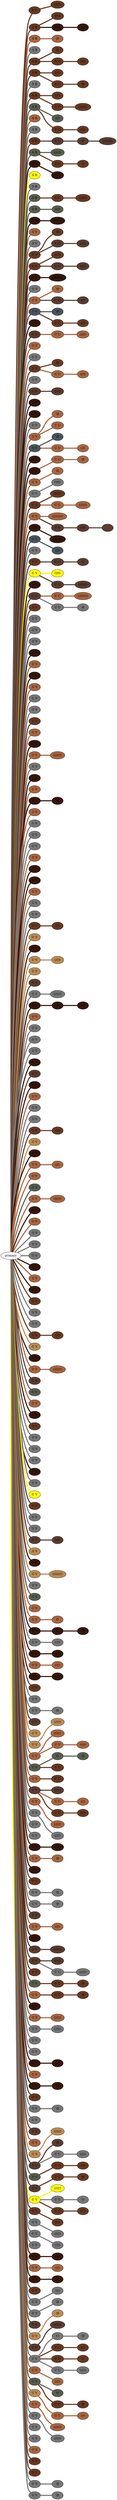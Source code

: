 graph {
 graph [rankdir=LR]
"primary" -- "1" [penwidth=5,color="#673923"]
"1" [label="S U", style=filled, fillcolor="#673923"]
"1" -- "1:0" [penwidth=5,color="#673923"]
"1:0" [label="(/////)", style=filled, fillcolor="#673923"]
"primary" -- "2" [penwidth=5,color="#673923"]
"2" [label="S R", style=filled, fillcolor="#673923"]
"2" -- "2:0" [penwidth=5,color="#673923"]
"2:0" [label="(////)", style=filled, fillcolor="#673923"]
"2" -- "2s1" [penwidth=5,color="#35170C"]
"2s1" [label="S U", style=filled, fillcolor="#35170C"]
"2s1" -- "2s1:0" [penwidth=5,color="#35170C"]
"2s1:0" [label="(//)", style=filled, fillcolor="#35170C"]
"primary" -- "3" [penwidth=5,color="#A86540"]
"3" [label="S R", style=filled, fillcolor="#A86540"]
"3" -- "3:0" [penwidth=5,color="#A86540"]
"3:0" [label="\\8", style=filled, fillcolor="#A86540"]
"primary" -- "4" [penwidth=5,color="#777777"]
"4" [label="S R", style=filled, fillcolor="#777777"]
"primary" -- "5" [penwidth=5,color="#673923"]
"5" [label="S R", style=filled, fillcolor="#673923"]
"5" -- "5:0" [penwidth=5,color="#673923"]
"5:0" [label="\\8", style=filled, fillcolor="#673923"]
"5" -- "5s1" [penwidth=5,color="#673923"]
"5s1" [label="S U", style=filled, fillcolor="#673923"]
"5s1" -- "5s1:0" [penwidth=5,color="#673923"]
"5s1:0" [label="(///)", style=filled, fillcolor="#673923"]
"primary" -- "6" [penwidth=5,color="#673923"]
"6" [label="S R", style=filled, fillcolor="#673923"]
"6" -- "6:0" [penwidth=5,color="#673923"]
"6:0" [label="(///)", style=filled, fillcolor="#673923"]
"6" -- "6s1" [penwidth=5,color="#673923"]
"6s1" [label="S U", style=filled, fillcolor="#673923"]
"6s1" -- "6s1:0" [penwidth=5,color="#673923"]
"6s1:0" [label="\\8", style=filled, fillcolor="#673923"]
"primary" -- "7" [penwidth=5,color="#777777"]
"7" [label="S R", style=filled, fillcolor="#777777"]
"primary" -- "8" [penwidth=5,color="#673923"]
"8" [label="S R", style=filled, fillcolor="#673923"]
"8" -- "8:0" [penwidth=5,color="#673923"]
"8:0" [label="(///)", style=filled, fillcolor="#673923"]
"8" -- "8s1" [penwidth=5,color="#673923"]
"8s1" [label="S U", style=filled, fillcolor="#673923"]
"8s1" -- "8s1:0" [penwidth=5,color="#673923"]
"8s1:0" [label="(///////)", style=filled, fillcolor="#673923"]
"primary" -- "9" [penwidth=5,color="#575E4E"]
"9" [label="S R", style=filled, fillcolor="#575E4E"]
"9" -- "9:0" [penwidth=5,color="#575E4E"]
"9:0" [label="(//)", style=filled, fillcolor="#575E4E"]
"9" -- "9s1" [penwidth=5,color="#673923"]
"9s1" [label="S U", style=filled, fillcolor="#673923"]
"9s1" -- "9s1:0" [penwidth=5,color="#673923"]
"9s1:0" [label="(///)", style=filled, fillcolor="#673923"]
"primary" -- "10" [penwidth=5,color="#A86540"]
"10" [label="S R", style=filled, fillcolor="#A86540"]
"primary" -- "11" [penwidth=5,color="#777777"]
"11" [label="S R", style=filled, fillcolor="#777777"]
"primary" -- "12" [penwidth=5,color="#673923"]
"12" [label="S R", style=filled, fillcolor="#673923"]
"12" -- "12s1" [penwidth=5,color="#5A3D30"]
"12s1" [label="S U", style=filled, fillcolor="#5A3D30"]
"12s1" -- "12s1:0" [penwidth=5,color="#5A3D30"]
"12s1:0" [label="O", style=filled, fillcolor="#5A3D30"]
"12s1:0" -- "12s1:1" [penwidth=5,color="#5A3D30"]
"12s1:1" [label="(////////)", style=filled, fillcolor="#5A3D30"]
"primary" -- "13" [penwidth=5,color="#575E4E"]
"13" [label="S R", style=filled, fillcolor="#575E4E"]
"13" -- "13:0" [penwidth=5,color="#575E4E"]
"13:0" [label="(/////)", style=filled, fillcolor="#575E4E"]
"13" -- "13s1" [penwidth=5,color="#673923"]
"13s1" [label="S U", style=filled, fillcolor="#673923"]
"13s1" -- "13s1:0" [penwidth=5,color="#673923"]
"13s1:0" [label="O", style=filled, fillcolor="#673923"]
"primary" -- "14" [penwidth=5,color="#35170C"]
"14" [label="S R", style=filled, fillcolor="#35170C"]
"14" -- "14:0" [penwidth=5,color="#35170C"]
"14:0" [label="(////)", style=filled, fillcolor="#35170C"]
"primary" -- "15" [penwidth=5,color=yellow]
"15" [label="S R", style=filled, fillcolor=yellow]
"primary" -- "16" [penwidth=5,color="#777777"]
"16" [label="S R", style=filled, fillcolor="#777777"]
"primary" -- "17" [penwidth=5,color="#575E4E"]
"17" [label="S R", style=filled, fillcolor="#575E4E"]
"17" -- "17s1" [penwidth=5,color="#673923"]
"17s1" [label="S U", style=filled, fillcolor="#673923"]
"17s1" -- "17s1:0" [penwidth=5,color="#673923"]
"17s1:0" [label="(//////)", style=filled, fillcolor="#673923"]
"primary" -- "18" [penwidth=5,color="#575E4E"]
"18" [label="S R", style=filled, fillcolor="#575E4E"]
"18" -- "18:0" [penwidth=5,color="#575E4E"]
"18:0" [label="(///)", style=filled, fillcolor="#575E4E"]
"primary" -- "19" [penwidth=5,color="#35170C"]
"19" [label="S R", style=filled, fillcolor="#35170C"]
"19" -- "19:0" [penwidth=5,color="#35170C"]
"19:0" [label="(//////)", style=filled, fillcolor="#35170C"]
"primary" -- "20" [penwidth=5,color="#A86540"]
"20" [label="S V", style=filled, fillcolor="#A86540"]
"primary" -- "21" [penwidth=5,color="#777777"]
"21" [label="S V", style=filled, fillcolor="#777777"]
"primary" -- "22" [penwidth=5,color="#673923"]
"22" [label="U V", style=filled, fillcolor="#673923"]
"22" -- "22:0" [penwidth=5,color="#673923"]
"22:0" [label="\\8", style=filled, fillcolor="#673923"]
"22" -- "22s1" [penwidth=5,color="#5A3D30"]
"22s1" [label="U U", style=filled, fillcolor="#5A3D30"]
"22s1" -- "22s1:0" [penwidth=5,color="#5A3D30"]
"22s1:0" [label="(////)", style=filled, fillcolor="#5A3D30"]
"primary" -- "23" [penwidth=5,color="#673923"]
"23" [label="U V", style=filled, fillcolor="#673923"]
"23" -- "23:0" [penwidth=5,color="#673923"]
"23:0" [label="(////)", style=filled, fillcolor="#673923"]
"23" -- "23s1" [penwidth=5,color="#5A3D30"]
"23s1" [label="U U", style=filled, fillcolor="#5A3D30"]
"23s1" -- "23s1:0" [penwidth=5,color="#5A3D30"]
"23s1:0" [label="(////)", style=filled, fillcolor="#5A3D30"]
"primary" -- "24" [penwidth=5,color="#35170C"]
"24" [label="U V", style=filled, fillcolor="#35170C"]
"24" -- "24:0" [penwidth=5,color="#35170C"]
"24:0" [label="(////////)", style=filled, fillcolor="#35170C"]
"primary" -- "25" [penwidth=5,color="#777777"]
"25" [label="U V", style=filled, fillcolor="#777777"]
"primary" -- "26" [penwidth=5,color="#A86540"]
"26" [label="U V", style=filled, fillcolor="#A86540"]
"26" -- "26:0" [penwidth=5,color="#A86540"]
"26:0" [label="\\8", style=filled, fillcolor="#A86540"]
"26" -- "26s1" [penwidth=5,color="#5A3D30"]
"26s1" [label="U U", style=filled, fillcolor="#5A3D30"]
"26s1" -- "26s1:0" [penwidth=5,color="#5A3D30"]
"26s1:0" [label="(//)", style=filled, fillcolor="#5A3D30"]
"primary" -- "27" [penwidth=5,color="#4A545C"]
"27" [label="U V", style=filled, fillcolor="#4A545C"]
"27" -- "27:0" [penwidth=5,color="#4A545C"]
"27:0" [label="\\8", style=filled, fillcolor="#4A545C"]
"27" -- "27s1" [penwidth=5,color="#673923"]
"27s1" [label="S U", style=filled, fillcolor="#673923"]
"27s1" -- "27s1:0" [penwidth=5,color="#673923"]
"27s1:0" [label="(//)", style=filled, fillcolor="#673923"]
"primary" -- "28" [penwidth=5,color="#35170C"]
"28" [label="U V", style=filled, fillcolor="#35170C"]
"primary" -- "29" [penwidth=5,color="#5A3D30"]
"29" [label="U V", style=filled, fillcolor="#5A3D30"]
"29" -- "29s1" [penwidth=5,color="#A86540"]
"29s1" [label="U U", style=filled, fillcolor="#A86540"]
"29s1" -- "29s1:0" [penwidth=5,color="#A86540"]
"29s1:0" [label="(////)", style=filled, fillcolor="#A86540"]
"primary" -- "30" [penwidth=5,color="#A86540"]
"30" [label="U V", style=filled, fillcolor="#A86540"]
"primary" -- "31" [penwidth=5,color="#777777"]
"31" [label="U V", style=filled, fillcolor="#777777"]
"primary" -- "32" [penwidth=5,color="#673923"]
"32" [label="U V", style=filled, fillcolor="#673923"]
"32" -- "32:0" [penwidth=5,color="#673923"]
"32:0" [label="\\8", style=filled, fillcolor="#673923"]
"32" -- "32s1" [penwidth=5,color="#A86540"]
"32s1" [label="U U", style=filled, fillcolor="#A86540"]
"32s1" -- "32s1:0" [penwidth=5,color="#A86540"]
"32s1:0" [label="(///)", style=filled, fillcolor="#A86540"]
"primary" -- "33" [penwidth=5,color="#777777"]
"33" [label="U V", style=filled, fillcolor="#777777"]
"primary" -- "34" [penwidth=5,color="#5A3D30"]
"34" [label="U U", style=filled, fillcolor="#5A3D30"]
"34" -- "34:0" [penwidth=5,color="#5A3D30"]
"34:0" [label="(////)", style=filled, fillcolor="#5A3D30"]
"primary" -- "35" [penwidth=5,color="#35170C"]
"35" [label="U V", style=filled, fillcolor="#35170C"]
"primary" -- "36" [penwidth=5,color="#35170C"]
"36" [label="U V", style=filled, fillcolor="#35170C"]
"primary" -- "37" [penwidth=5,color="#777777"]
"37" [label="U V", style=filled, fillcolor="#777777"]
"primary" -- "38" [penwidth=5,color="#A86540"]
"38" [label="U V", style=filled, fillcolor="#A86540"]
"38" -- "38:0" [penwidth=5,color="#A86540"]
"38:0" [label="\\8", style=filled, fillcolor="#A86540"]
"38" -- "38s1" [penwidth=5,color="#A86540"]
"38s1" [label="U U", style=filled, fillcolor="#A86540"]
"primary" -- "39" [penwidth=5,color="#4A545C"]
"39" [label="U V", style=filled, fillcolor="#4A545C"]
"39" -- "39:0" [penwidth=5,color="#4A545C"]
"39:0" [label="\\8", style=filled, fillcolor="#4A545C"]
"39" -- "39s1" [penwidth=5,color="#A86540"]
"39s1" [label="U U", style=filled, fillcolor="#A86540"]
"39s1" -- "39s1:0" [penwidth=5,color="#A86540"]
"39s1:0" [label="(//)", style=filled, fillcolor="#A86540"]
"primary" -- "40" [penwidth=5,color="#35170C"]
"40" [label="U V", style=filled, fillcolor="#35170C"]
"primary" -- "41" [penwidth=5,color="#35170C"]
"41" [label="U V", style=filled, fillcolor="#35170C"]
"41" -- "41s1" [penwidth=5,color="#A86540"]
"41s1" [label="U U", style=filled, fillcolor="#A86540"]
"41s1" -- "41s1:0" [penwidth=5,color="#A86540"]
"41s1:0" [label="\\8", style=filled, fillcolor="#A86540"]
"primary" -- "42" [penwidth=5,color="#A86540"]
"42" [label="U V", style=filled, fillcolor="#A86540"]
"42" -- "42:0" [penwidth=5,color="#A86540"]
"42:0" [label="\\8", style=filled, fillcolor="#A86540"]
"primary" -- "43" [penwidth=5,color="#777777"]
"43" [label="U V", style=filled, fillcolor="#777777"]
"43" -- "43:0" [penwidth=5,color="#777777"]
"43:0" [label="O/O", style=filled, fillcolor="#777777"]
"primary" -- "44" [penwidth=5,color="#673923"]
"44" [label="U V", style=filled, fillcolor="#673923"]
"44" -- "44:0" [penwidth=5,color="#673923"]
"44:0" [label="(//////)", style=filled, fillcolor="#673923"]
"44" -- "44s1" [penwidth=5,color="#A86540"]
"44s1" [label="U U", style=filled, fillcolor="#A86540"]
"44s1" -- "44s1:0" [penwidth=5,color="#A86540"]
"44s1:0" [label="(//////)", style=filled, fillcolor="#A86540"]
"primary" -- "45" [penwidth=5,color="#A86540"]
"45" [label="U V", style=filled, fillcolor="#A86540"]
"45" -- "45:0" [penwidth=5,color="#A86540"]
"45:0" [label="(/////////)", style=filled, fillcolor="#A86540"]
"45" -- "45s1" [penwidth=5,color="#5A3D30"]
"45s1" [label="U U", style=filled, fillcolor="#5A3D30"]
"45s1" -- "45s1:0" [penwidth=5,color="#5A3D30"]
"45s1:0" [label="O/O", style=filled, fillcolor="#5A3D30"]
"45s1:0" -- "45s1:1" [penwidth=5,color="#5A3D30"]
"45s1:1" [label="", style=filled, fillcolor="#5A3D30"]
"primary" -- "46" [penwidth=5,color="#35170C"]
"46" [label="U V", style=filled, fillcolor="#35170C"]
"46" -- "46:0" [penwidth=5,color="#35170C"]
"46:0" [label="(///////)", style=filled, fillcolor="#35170C"]
"primary" -- "47" [penwidth=5,color="#4A545C"]
"47" [label="U V", style=filled, fillcolor="#4A545C"]
"47" -- "47:0" [penwidth=5,color="#4A545C"]
"47:0" [label="(//)", style=filled, fillcolor="#4A545C"]
"primary" -- "48" [penwidth=5,color="#777777"]
"48" [label="U V", style=filled, fillcolor="#777777"]
"primary" -- "49" [penwidth=5,color="#673923"]
"49" [label="U V", style=filled, fillcolor="#673923"]
"49" -- "49s1" [penwidth=5,color="#5A3D30"]
"49s1" [label="U U", style=filled, fillcolor="#5A3D30"]
"49s1" -- "49s1:0" [penwidth=5,color="#5A3D30"]
"49s1:0" [label="O", style=filled, fillcolor="#5A3D30"]
"primary" -- "50" [penwidth=5,color=yellow]
"50" [label="U V", style=filled, fillcolor=yellow]
"50" -- "50:0" [penwidth=5,color=yellow]
"50:0" [label="O/O", style=filled, fillcolor=yellow]
"50" -- "50s1" [penwidth=5,color="#5A3D30"]
"50s1" [label="U U", style=filled, fillcolor="#5A3D30"]
"50s1" -- "50s1:0" [penwidth=5,color="#5A3D30"]
"50s1:0" [label="(///////)", style=filled, fillcolor="#5A3D30"]
"primary" -- "51" [penwidth=5,color="#35170C"]
"51" [label="U V", style=filled, fillcolor="#35170C"]
"primary" -- "52" [penwidth=5,color="#5A3D30"]
"52" [label="U U", style=filled, fillcolor="#5A3D30"]
"52" -- "52s1" [penwidth=5,color="#A86540"]
"52s1" [label="U U", style=filled, fillcolor="#A86540"]
"52s1" -- "52s1:0" [penwidth=5,color="#A86540"]
"52s1:0" [label="(////////)", style=filled, fillcolor="#A86540"]
"52" -- "52s2" [penwidth=5,color="#777777"]
"52s2" [label="U U", style=filled, fillcolor="#777777"]
"52s2" -- "52s2:0" [penwidth=5,color="#777777"]
"52s2:0" [label="\\8", style=filled, fillcolor="#777777"]
"primary" -- "53" [penwidth=5,color="#673923"]
"53" [label="U V", style=filled, fillcolor="#673923"]
"primary" -- "54" [penwidth=5,color="#777777"]
"54" [label="U V", style=filled, fillcolor="#777777"]
"primary" -- "55" [penwidth=5,color="#777777"]
"55" [label="U V", style=filled, fillcolor="#777777"]
"primary" -- "56" [penwidth=5,color="#777777"]
"56" [label="U V", style=filled, fillcolor="#777777"]
"primary" -- "57" [penwidth=5,color="#35170C"]
"57" [label="U V", style=filled, fillcolor="#35170C"]
"primary" -- "58" [penwidth=5,color="#A86540"]
"58" [label="U V", style=filled, fillcolor="#A86540"]
"primary" -- "59" [penwidth=5,color="#35170C"]
"59" [label="U V", style=filled, fillcolor="#35170C"]
"primary" -- "60" [penwidth=5,color="#A86540"]
"60" [label="U V", style=filled, fillcolor="#A86540"]
"primary" -- "61" [penwidth=5,color="#777777"]
"61" [label="U V", style=filled, fillcolor="#777777"]
"primary" -- "62" [penwidth=5,color="#777777"]
"62" [label="U V", style=filled, fillcolor="#777777"]
"primary" -- "63" [penwidth=5,color="#673923"]
"63" [label="U V", style=filled, fillcolor="#673923"]
"primary" -- "64" [penwidth=5,color="#A86540"]
"64" [label="U V", style=filled, fillcolor="#A86540"]
"primary" -- "65" [penwidth=5,color="#35170C"]
"65" [label="U U", style=filled, fillcolor="#35170C"]
"primary" -- "66" [penwidth=5,color="#A86540"]
"66" [label="U V", style=filled, fillcolor="#A86540"]
"66" -- "66:0" [penwidth=5,color="#A86540"]
"66:0" [label="(//////)", style=filled, fillcolor="#A86540"]
"primary" -- "67" [penwidth=5,color="#777777"]
"67" [label="U V", style=filled, fillcolor="#777777"]
"primary" -- "68" [penwidth=5,color="#35170C"]
"68" [label="U V", style=filled, fillcolor="#35170C"]
"primary" -- "69" [penwidth=5,color="#A86540"]
"69" [label="U V", style=filled, fillcolor="#A86540"]
"primary" -- "70" [penwidth=5,color="#35170C"]
"70" [label="U V", style=filled, fillcolor="#35170C"]
"70" -- "70:0" [penwidth=5,color="#35170C"]
"70:0" [label="O", style=filled, fillcolor="#35170C"]
"primary" -- "71" [penwidth=5,color="#A86540"]
"71" [label="U V", style=filled, fillcolor="#A86540"]
"primary" -- "72" [penwidth=5,color="#777777"]
"72" [label="U V", style=filled, fillcolor="#777777"]
"primary" -- "73" [penwidth=5,color="#777777"]
"73" [label="U V", style=filled, fillcolor="#777777"]
"primary" -- "74" [penwidth=5,color="#777777"]
"74" [label="U V", style=filled, fillcolor="#777777"]
"primary" -- "75" [penwidth=5,color="#A86540"]
"75" [label="U V", style=filled, fillcolor="#A86540"]
"primary" -- "76" [penwidth=5,color="#35170C"]
"76" [label="U V", style=filled, fillcolor="#35170C"]
"primary" -- "77" [penwidth=5,color="#35170C"]
"77" [label="U V", style=filled, fillcolor="#35170C"]
"primary" -- "78" [penwidth=5,color="#A86540"]
"78" [label="U V", style=filled, fillcolor="#A86540"]
"primary" -- "79" [penwidth=5,color="#777777"]
"79" [label="U V", style=filled, fillcolor="#777777"]
"primary" -- "80" [penwidth=5,color="#777777"]
"80" [label="U V", style=filled, fillcolor="#777777"]
"primary" -- "81" [penwidth=5,color="#673923"]
"81" [label="U V", style=filled, fillcolor="#673923"]
"81" -- "81:0" [penwidth=5,color="#673923"]
"81:0" [label="(//)", style=filled, fillcolor="#673923"]
"primary" -- "82" [penwidth=5,color="#BB8B54"]
"82" [label="U V", style=filled, fillcolor="#BB8B54"]
"primary" -- "83" [penwidth=5,color="#35170C"]
"83" [label="U V", style=filled, fillcolor="#35170C"]
"primary" -- "84" [penwidth=5,color="#BB8B54"]
"84" [label="U V", style=filled, fillcolor="#BB8B54"]
"84" -- "84:0" [penwidth=5,color="#BB8B54"]
"84:0" [label="(////)", style=filled, fillcolor="#BB8B54"]
"primary" -- "85" [penwidth=5,color="#BB8B54"]
"85" [label="U V", style=filled, fillcolor="#BB8B54"]
"primary" -- "86" [penwidth=5,color="#5A3D30"]
"86" [label="U V", style=filled, fillcolor="#5A3D30"]
"primary" -- "87" [penwidth=5,color="#777777"]
"87" [label="U V", style=filled, fillcolor="#777777"]
"87" -- "87:0" [penwidth=5,color="#777777"]
"87:0" [label="(//////)", style=filled, fillcolor="#777777"]
"primary" -- "88" [penwidth=5,color="#35170C"]
"88" [label="U V", style=filled, fillcolor="#35170C"]
"88" -- "88:0" [penwidth=5,color="#35170C"]
"88:0" [label="O", style=filled, fillcolor="#35170C"]
"88:0" -- "88:1" [penwidth=5,color="#35170C"]
"88:1" [label="(//)", style=filled, fillcolor="#35170C"]
"primary" -- "89" [penwidth=5,color="#A86540"]
"89" [label="U V", style=filled, fillcolor="#A86540"]
"primary" -- "90" [penwidth=5,color="#777777"]
"90" [label="U V", style=filled, fillcolor="#777777"]
"primary" -- "91" [penwidth=5,color="#777777"]
"91" [label="U V", style=filled, fillcolor="#777777"]
"primary" -- "92" [penwidth=5,color="#777777"]
"92" [label="U V", style=filled, fillcolor="#777777"]
"primary" -- "93" [penwidth=5,color="#35170C"]
"93" [label="U V", style=filled, fillcolor="#35170C"]
"primary" -- "94" [penwidth=5,color="#5A3D30"]
"94" [label="U V", style=filled, fillcolor="#5A3D30"]
"primary" -- "95" [penwidth=5,color="#35170C"]
"95" [label="U V", style=filled, fillcolor="#35170C"]
"primary" -- "96" [penwidth=5,color="#A86540"]
"96" [label="U V", style=filled, fillcolor="#A86540"]
"primary" -- "97" [penwidth=5,color="#777777"]
"97" [label="U V", style=filled, fillcolor="#777777"]
"primary" -- "98" [penwidth=5,color="#777777"]
"98" [label="U V", style=filled, fillcolor="#777777"]
"primary" -- "99" [penwidth=5,color="#673923"]
"99" [label="U V", style=filled, fillcolor="#673923"]
"99" -- "99:0" [penwidth=5,color="#673923"]
"99:0" [label="(//)", style=filled, fillcolor="#673923"]
"primary" -- "100" [penwidth=5,color="#BB8B54"]
"100" [label="U V", style=filled, fillcolor="#BB8B54"]
"primary" -- "101" [penwidth=5,color="#35170C"]
"101" [label="U V", style=filled, fillcolor="#35170C"]
"primary" -- "102" [penwidth=5,color="#A86540"]
"102" [label="U V", style=filled, fillcolor="#A86540"]
"102" -- "102:0" [penwidth=5,color="#A86540"]
"102:0" [label="(//)", style=filled, fillcolor="#A86540"]
"primary" -- "103" [penwidth=5,color="#A86540"]
"103" [label="U V", style=filled, fillcolor="#A86540"]
"primary" -- "104" [penwidth=5,color="#575E4E"]
"104" [label="U V", style=filled, fillcolor="#575E4E"]
"primary" -- "105" [penwidth=5,color="#A86540"]
"105" [label="U V", style=filled, fillcolor="#A86540"]
"105" -- "105:0" [penwidth=5,color="#A86540"]
"105:0" [label="(//////)", style=filled, fillcolor="#A86540"]
"primary" -- "106" [penwidth=5,color="#35170C"]
"106" [label="U V", style=filled, fillcolor="#35170C"]
"primary" -- "107" [penwidth=5,color="#A86540"]
"107" [label="U V", style=filled, fillcolor="#A86540"]
"primary" -- "108" [penwidth=5,color="#777777"]
"108" [label="U V", style=filled, fillcolor="#777777"]
"primary" -- "109" [penwidth=5,color="#777777"]
"109" [label="U V", style=filled, fillcolor="#777777"]
"primary" -- "110" [penwidth=5,color="#777777"]
"110" [label="U V", style=filled, fillcolor="#777777"]
"primary" -- "111" [penwidth=5,color="#35170C"]
"111" [label="U V", style=filled, fillcolor="#35170C"]
"primary" -- "112" [penwidth=5,color="#A86540"]
"112" [label="U V", style=filled, fillcolor="#A86540"]
"primary" -- "113" [penwidth=5,color="#35170C"]
"113" [label="U V", style=filled, fillcolor="#35170C"]
"primary" -- "114" [penwidth=5,color="#673923"]
"114" [label="U V", style=filled, fillcolor="#673923"]
"primary" -- "115" [penwidth=5,color="#777777"]
"115" [label="U V", style=filled, fillcolor="#777777"]
"primary" -- "116" [penwidth=5,color="#777777"]
"116" [label="U V", style=filled, fillcolor="#777777"]
"primary" -- "117" [penwidth=5,color="#673923"]
"117" [label="U V", style=filled, fillcolor="#673923"]
"117" -- "117:0" [penwidth=5,color="#673923"]
"117:0" [label="(//)", style=filled, fillcolor="#673923"]
"primary" -- "118" [penwidth=5,color="#BB8B54"]
"118" [label="U V", style=filled, fillcolor="#BB8B54"]
"primary" -- "119" [penwidth=5,color="#35170C"]
"119" [label="U V", style=filled, fillcolor="#35170C"]
"primary" -- "120" [penwidth=5,color="#A86540"]
"120" [label="U V", style=filled, fillcolor="#A86540"]
"120" -- "120:0" [penwidth=5,color="#A86540"]
"120:0" [label="(///////)", style=filled, fillcolor="#A86540"]
"primary" -- "121" [penwidth=5,color="#5A3D30"]
"121" [label="U V", style=filled, fillcolor="#5A3D30"]
"primary" -- "122" [penwidth=5,color="#575E4E"]
"122" [label="U V", style=filled, fillcolor="#575E4E"]
"primary" -- "123" [penwidth=5,color="#A86540"]
"123" [label="U V", style=filled, fillcolor="#A86540"]
"primary" -- "124" [penwidth=5,color="#35170C"]
"124" [label="U V", style=filled, fillcolor="#35170C"]
"primary" -- "125" [penwidth=5,color="#673923"]
"125" [label="U V", style=filled, fillcolor="#673923"]
"primary" -- "126" [penwidth=5,color="#777777"]
"126" [label="U V", style=filled, fillcolor="#777777"]
"primary" -- "127" [penwidth=5,color="#777777"]
"127" [label="U V", style=filled, fillcolor="#777777"]
"primary" -- "128" [penwidth=5,color="#777777"]
"128" [label="U V", style=filled, fillcolor="#777777"]
"primary" -- "129" [penwidth=5,color="#35170C"]
"129" [label="U V", style=filled, fillcolor="#35170C"]
"primary" -- "130" [penwidth=5,color="#777777"]
"130" [label="U V", style=filled, fillcolor="#777777"]
"primary" -- "131" [penwidth=5,color=yellow]
"131" [label="U V", style=filled, fillcolor=yellow]
"primary" -- "132" [penwidth=5,color="#673923"]
"132" [label="U V", style=filled, fillcolor="#673923"]
"primary" -- "133" [penwidth=5,color="#777777"]
"133" [label="U V", style=filled, fillcolor="#777777"]
"primary" -- "134" [penwidth=5,color="#777777"]
"134" [label="U V", style=filled, fillcolor="#777777"]
"primary" -- "135" [penwidth=5,color="#5A3D30"]
"135" [label="U V", style=filled, fillcolor="#5A3D30"]
"135" -- "135:0" [penwidth=5,color="#5A3D30"]
"135:0" [label="(///)", style=filled, fillcolor="#5A3D30"]
"primary" -- "136" [penwidth=5,color="#BB8B54"]
"136" [label="U V", style=filled, fillcolor="#BB8B54"]
"primary" -- "137" [penwidth=5,color="#35170C"]
"137" [label="S R", style=filled, fillcolor="#35170C"]
"primary" -- "138" [penwidth=5,color="#BB8B54"]
"138" [label="U V", style=filled, fillcolor="#BB8B54"]
"138" -- "138:0" [penwidth=5,color="#BB8B54"]
"138:0" [label="(////////)", style=filled, fillcolor="#BB8B54"]
"primary" -- "139" [penwidth=5,color="#777777"]
"139" [label="U V", style=filled, fillcolor="#777777"]
"primary" -- "140" [penwidth=5,color="#575E4E"]
"140" [label="U V", style=filled, fillcolor="#575E4E"]
"primary" -- "141" [penwidth=5,color="#A86540"]
"141" [label="U V", style=filled, fillcolor="#A86540"]
"primary" -- "142" [penwidth=5,color="#A86540"]
"142" [label="U V", style=filled, fillcolor="#A86540"]
"142" -- "142:0" [penwidth=5,color="#A86540"]
"142:0" [label="O", style=filled, fillcolor="#A86540"]
"primary" -- "143" [penwidth=5,color="#35170C"]
"143" [label="U V", style=filled, fillcolor="#35170C"]
"143" -- "143:0" [penwidth=5,color="#35170C"]
"143:0" [label="O", style=filled, fillcolor="#35170C"]
"143:0" -- "143:1" [penwidth=5,color="#35170C"]
"143:1" [label="?8", style=filled, fillcolor="#35170C"]
"primary" -- "144" [penwidth=5,color="#777777"]
"144" [label="U V", style=filled, fillcolor="#777777"]
"144" -- "144:0" [penwidth=5,color="#777777"]
"144:0" [label="(///)", style=filled, fillcolor="#777777"]
"primary" -- "145" [penwidth=5,color="#35170C"]
"145" [label="U V", style=filled, fillcolor="#35170C"]
"145" -- "145:0" [penwidth=5,color="#35170C"]
"145:0" [label="(//)", style=filled, fillcolor="#35170C"]
"primary" -- "146" [penwidth=5,color="#A86540"]
"146" [label="U V", style=filled, fillcolor="#A86540"]
"146" -- "146:0" [penwidth=5,color="#A86540"]
"146:0" [label="(///)", style=filled, fillcolor="#A86540"]
"primary" -- "147" [penwidth=5,color="#35170C"]
"147" [label="U V", style=filled, fillcolor="#35170C"]
"147" -- "147:0" [penwidth=5,color="#35170C"]
"147:0" [label="(//)", style=filled, fillcolor="#35170C"]
"primary" -- "148" [penwidth=5,color="#673923"]
"148" [label="U V", style=filled, fillcolor="#673923"]
"primary" -- "149" [penwidth=5,color="#777777"]
"149" [label="U V", style=filled, fillcolor="#777777"]
"primary" -- "150" [penwidth=5,color="#777777"]
"150" [label="U V", style=filled, fillcolor="#777777"]
"150" -- "150:0" [penwidth=5,color="#777777"]
"150:0" [label="\\8", style=filled, fillcolor="#777777"]
"primary" -- "151" [penwidth=5,color="#5A3D30"]
"151" [label="U V", style=filled, fillcolor="#5A3D30"]
"primary" -- "152" [penwidth=5,color="#BB8B54"]
"152" [label="U V", style=filled, fillcolor="#BB8B54"]
"primary" -- "153" [penwidth=5,color="#BB8B54"]
"153" [label="U V", style=filled, fillcolor="#BB8B54"]
"153" -- "153:0" [penwidth=5,color="#BB8B54"]
"153:0" [label="(/////)", style=filled, fillcolor="#BB8B54"]
"primary" -- "154" [penwidth=5,color="#A86540"]
"154" [label="U V", style=filled, fillcolor="#A86540"]
"154" -- "154:0" [penwidth=5,color="#A86540"]
"154:0" [label="(/////)", style=filled, fillcolor="#A86540"]
"154" -- "154s1" [penwidth=5,color="#A86540"]
"154s1" [label="U V", style=filled, fillcolor="#A86540"]
"154s1" -- "154s1:0" [penwidth=5,color="#A86540"]
"154s1:0" [label="(////)", style=filled, fillcolor="#A86540"]
"primary" -- "155" [penwidth=5,color="#575E4E"]
"155" [label="U V", style=filled, fillcolor="#575E4E"]
"155" -- "155:0" [penwidth=5,color="#575E4E"]
"155:0" [label="O", style=filled, fillcolor="#575E4E"]
"155:0" -- "155:1" [penwidth=5,color="#575E4E"]
"155:1" [label="\\8", style=filled, fillcolor="#575E4E"]
"155" -- "155s1" [penwidth=5,color="#673923"]
"155s1" [label="U U", style=filled, fillcolor="#673923"]
"primary" -- "156" [penwidth=5,color="#A86540"]
"156" [label="U V", style=filled, fillcolor="#A86540"]
"156" -- "156s1" [penwidth=5,color="#673923"]
"156s1" [label="U U", style=filled, fillcolor="#673923"]
"primary" -- "157" [penwidth=5,color="#5A3D30"]
"157" [label="U V", style=filled, fillcolor="#5A3D30"]
"157" -- "157:0" [penwidth=5,color="#5A3D30"]
"157:0" [label="(////)", style=filled, fillcolor="#5A3D30"]
"157" -- "157s1" [penwidth=5,color="#A86540"]
"157s1" [label="U U", style=filled, fillcolor="#A86540"]
"157s1" -- "157s1:0" [penwidth=5,color="#A86540"]
"157s1:0" [label="(//)", style=filled, fillcolor="#A86540"]
"157" -- "157s2" [penwidth=5,color="#673923"]
"157s2" [label="U U", style=filled, fillcolor="#673923"]
"157s2" -- "157s2:0" [penwidth=5,color="#673923"]
"157s2:0" [label="(///)", style=filled, fillcolor="#673923"]
"primary" -- "158" [penwidth=5,color="#A86540"]
"158" [label="U V", style=filled, fillcolor="#A86540"]
"158" -- "158:0" [penwidth=5,color="#A86540"]
"158:0" [label="(/////)", style=filled, fillcolor="#A86540"]
"primary" -- "159" [penwidth=5,color="#777777"]
"159" [label="U V", style=filled, fillcolor="#777777"]
"159" -- "159:0" [penwidth=5,color="#777777"]
"159:0" [label="(////)", style=filled, fillcolor="#777777"]
"primary" -- "160" [penwidth=5,color="#777777"]
"160" [label="U V", style=filled, fillcolor="#777777"]
"primary" -- "161" [penwidth=5,color="#777777"]
"161" [label="U V", style=filled, fillcolor="#777777"]
"primary" -- "162" [penwidth=5,color="#35170C"]
"162" [label="U V", style=filled, fillcolor="#35170C"]
"162" -- "162:0" [penwidth=5,color="#35170C"]
"162:0" [label="(////)", style=filled, fillcolor="#35170C"]
"primary" -- "163" [penwidth=5,color="#A86540"]
"163" [label="U V", style=filled, fillcolor="#A86540"]
"163" -- "163:0" [penwidth=5,color="#A86540"]
"163:0" [label="\\8", style=filled, fillcolor="#A86540"]
"primary" -- "164" [penwidth=5,color="#35170C"]
"164" [label="U V", style=filled, fillcolor="#35170C"]
"primary" -- "165" [penwidth=5,color="#673923"]
"165" [label="U V", style=filled, fillcolor="#673923"]
"primary" -- "166" [penwidth=5,color="#777777"]
"166" [label="U V", style=filled, fillcolor="#777777"]
"166" -- "166:0" [penwidth=5,color="#777777"]
"166:0" [label="\\8", style=filled, fillcolor="#777777"]
"primary" -- "167" [penwidth=5,color="#777777"]
"167" [label="U V", style=filled, fillcolor="#777777"]
"167" -- "167:0" [penwidth=5,color="#777777"]
"167:0" [label="\\8", style=filled, fillcolor="#777777"]
"primary" -- "168" [penwidth=5,color="#5A3D30"]
"168" [label="U V", style=filled, fillcolor="#5A3D30"]
"primary" -- "169" [penwidth=5,color="#A86540"]
"169" [label="U V", style=filled, fillcolor="#A86540"]
"169" -- "169:0" [penwidth=5,color="#A86540"]
"169:0" [label="(///)", style=filled, fillcolor="#A86540"]
"primary" -- "170" [penwidth=5,color="#35170C"]
"170" [label="U V", style=filled, fillcolor="#35170C"]
"primary" -- "171" [penwidth=5,color="#5A3D30"]
"171" [label="U V", style=filled, fillcolor="#5A3D30"]
"171" -- "171:0" [penwidth=5,color="#5A3D30"]
"171:0" [label="(//////)", style=filled, fillcolor="#5A3D30"]
"primary" -- "172" [penwidth=5,color="#5A3D30"]
"172" [label="U V", style=filled, fillcolor="#5A3D30"]
"172" -- "172:0" [penwidth=5,color="#5A3D30"]
"172:0" [label="(////)", style=filled, fillcolor="#5A3D30"]
"172" -- "172s1" [penwidth=5,color="#777777"]
"172s1" [label="U U", style=filled, fillcolor="#777777"]
"172s1" -- "172s1:0" [penwidth=5,color="#777777"]
"172s1:0" [label="(/////)", style=filled, fillcolor="#777777"]
"primary" -- "173" [penwidth=5,color="#673923"]
"173" [label="U V", style=filled, fillcolor="#673923"]
"primary" -- "174" [penwidth=5,color="#575E4E"]
"174" [label="U V", style=filled, fillcolor="#575E4E"]
"174" -- "174s1" [penwidth=5,color="#673923"]
"174s1" [label="U U", style=filled, fillcolor="#673923"]
"174s1" -- "174s1:0" [penwidth=5,color="#673923"]
"174s1:0" [label="\\8", style=filled, fillcolor="#673923"]
"primary" -- "175" [penwidth=5,color="#A86540"]
"175" [label="U V", style=filled, fillcolor="#A86540"]
"175" -- "175s1" [penwidth=5,color="#673923"]
"175s1" [label="U U", style=filled, fillcolor="#673923"]
"175s1" -- "175s1:0" [penwidth=5,color="#673923"]
"175s1:0" [label="\\8", style=filled, fillcolor="#673923"]
"primary" -- "176" [penwidth=5,color="#35170C"]
"176" [label="U V", style=filled, fillcolor="#35170C"]
"primary" -- "177" [penwidth=5,color="#A86540"]
"177" [label="U V", style=filled, fillcolor="#A86540"]
"177" -- "177:0" [penwidth=5,color="#A86540"]
"177:0" [label="(/////)", style=filled, fillcolor="#A86540"]
"primary" -- "178" [penwidth=5,color="#777777"]
"178" [label="U V", style=filled, fillcolor="#777777"]
"178" -- "178:0" [penwidth=5,color="#777777"]
"178:0" [label="(////)", style=filled, fillcolor="#777777"]
"primary" -- "179" [penwidth=5,color="#777777"]
"179" [label="U V", style=filled, fillcolor="#777777"]
"primary" -- "180" [penwidth=5,color="#777777"]
"180" [label="U V", style=filled, fillcolor="#777777"]
"primary" -- "181" [penwidth=5,color="#35170C"]
"181" [label="U V", style=filled, fillcolor="#35170C"]
"181" -- "181:0" [penwidth=5,color="#35170C"]
"181:0" [label="(//)", style=filled, fillcolor="#35170C"]
"primary" -- "182" [penwidth=5,color="#A86540"]
"182" [label="U V", style=filled, fillcolor="#A86540"]
"primary" -- "183" [penwidth=5,color="#35170C"]
"183" [label="U V", style=filled, fillcolor="#35170C"]
"183" -- "183:0" [penwidth=5,color="#35170C"]
"183:0" [label="\\8", style=filled, fillcolor="#35170C"]
"primary" -- "184" [penwidth=5,color="#673923"]
"184" [label="U V", style=filled, fillcolor="#673923"]
"primary" -- "185" [penwidth=5,color="#777777"]
"185" [label="U V", style=filled, fillcolor="#777777"]
"185" -- "185:0" [penwidth=5,color="#777777"]
"185:0" [label="\\8", style=filled, fillcolor="#777777"]
"primary" -- "186" [penwidth=5,color="#777777"]
"186" [label="U V", style=filled, fillcolor="#777777"]
"primary" -- "187" [penwidth=5,color="#5A3D30"]
"187" [label="U V", style=filled, fillcolor="#5A3D30"]
"primary" -- "188" [penwidth=5,color="#A86540"]
"188" [label="U V", style=filled, fillcolor="#A86540"]
"primary" -- "189" [penwidth=5,color="#BB8B54"]
"189" [label="U V", style=filled, fillcolor="#BB8B54"]
"189" -- "189:0" [penwidth=5,color="#BB8B54"]
"189:0" [label="(/////)", style=filled, fillcolor="#BB8B54"]
"primary" -- "190" [penwidth=5,color="#5A3D30"]
"190" [label="U V", style=filled, fillcolor="#5A3D30"]
"190" -- "190:0" [penwidth=5,color="#5A3D30"]
"190:0" [label="\\8", style=filled, fillcolor="#5A3D30"]
"190" -- "190s1" [penwidth=5,color="#777777"]
"190s1" [label="U U", style=filled, fillcolor="#777777"]
"190s1" -- "190s1:0" [penwidth=5,color="#777777"]
"190s1:0" [label="(////)", style=filled, fillcolor="#777777"]
"primary" -- "191" [penwidth=5,color="#575E4E"]
"191" [label="U V", style=filled, fillcolor="#575E4E"]
"191" -- "191s1" [penwidth=5,color="#673923"]
"191s1" [label="U U", style=filled, fillcolor="#673923"]
"191s1" -- "191s1:0" [penwidth=5,color="#673923"]
"191s1:0" [label="(//)", style=filled, fillcolor="#673923"]
"primary" -- "192" [penwidth=5,color="#5A3D30"]
"192" [label="U V", style=filled, fillcolor="#5A3D30"]
"192" -- "192s1" [penwidth=5,color="#673923"]
"192s1" [label="U U", style=filled, fillcolor="#673923"]
"192s1" -- "192s1:0" [penwidth=5,color="#673923"]
"192s1:0" [label="\\8", style=filled, fillcolor="#673923"]
"primary" -- "193" [penwidth=5,color=yellow]
"193" [label="U V", style=filled, fillcolor=yellow]
"193" -- "193:0" [penwidth=5,color=yellow]
"193:0" [label="(/////)", style=filled, fillcolor=yellow]
"193" -- "193s1" [penwidth=5,color="#777777"]
"193s1" [label="U U", style=filled, fillcolor="#777777"]
"193s1" -- "193s1:0" [penwidth=5,color="#777777"]
"193s1:0" [label="O", style=filled, fillcolor="#777777"]
"193" -- "193s2" [penwidth=5,color="#673923"]
"193s2" [label="U U", style=filled, fillcolor="#673923"]
"193s2" -- "193s2:0" [penwidth=5,color="#673923"]
"193s2:0" [label="(///)", style=filled, fillcolor="#673923"]
"primary" -- "194" [penwidth=5,color="#673923"]
"194" [label="U V", style=filled, fillcolor="#673923"]
"194" -- "194:0" [penwidth=5,color="#673923"]
"194:0" [label="(///)", style=filled, fillcolor="#673923"]
"primary" -- "195" [penwidth=5,color="#777777"]
"195" [label="U V", style=filled, fillcolor="#777777"]
"195" -- "195:0" [penwidth=5,color="#777777"]
"195:0" [label="(////)", style=filled, fillcolor="#777777"]
"primary" -- "196" [penwidth=5,color="#777777"]
"196" [label="U V", style=filled, fillcolor="#777777"]
"196" -- "196:0" [penwidth=5,color="#777777"]
"196:0" [label="(///)", style=filled, fillcolor="#777777"]
"primary" -- "197" [penwidth=5,color="#777777"]
"197" [label="U V", style=filled, fillcolor="#777777"]
"primary" -- "198" [penwidth=5,color="#35170C"]
"198" [label="U V", style=filled, fillcolor="#35170C"]
"198" -- "198:0" [penwidth=5,color="#35170C"]
"198:0" [label="(///)", style=filled, fillcolor="#35170C"]
"primary" -- "199" [penwidth=5,color="#A86540"]
"199" [label="U V", style=filled, fillcolor="#A86540"]
"199" -- "199:0" [penwidth=5,color="#A86540"]
"199:0" [label="(//)", style=filled, fillcolor="#A86540"]
"primary" -- "200" [penwidth=5,color="#35170C"]
"200" [label="U V", style=filled, fillcolor="#35170C"]
"200" -- "200:0" [penwidth=5,color="#35170C"]
"200:0" [label="\\8", style=filled, fillcolor="#35170C"]
"primary" -- "201" [penwidth=5,color="#673923"]
"201" [label="U V", style=filled, fillcolor="#673923"]
"primary" -- "202" [penwidth=5,color="#777777"]
"202" [label="U V", style=filled, fillcolor="#777777"]
"202" -- "202:0" [penwidth=5,color="#777777"]
"202:0" [label="(//)", style=filled, fillcolor="#777777"]
"primary" -- "203" [penwidth=5,color="#777777"]
"203" [label="U V", style=filled, fillcolor="#777777"]
"203" -- "203:0" [penwidth=5,color="#777777"]
"203:0" [label="\\8", style=filled, fillcolor="#777777"]
"primary" -- "204" [penwidth=5,color="#5A3D30"]
"204" [label="U V", style=filled, fillcolor="#5A3D30"]
"primary" -- "205" [penwidth=5,color="#BB8B54"]
"205" [label="U V", style=filled, fillcolor="#BB8B54"]
"205" -- "205:0" [penwidth=5,color="#BB8B54"]
"205:0" [label="\\8", style=filled, fillcolor="#BB8B54"]
"primary" -- "206" [penwidth=5,color="#5A3D30"]
"206" [label="U V", style=filled, fillcolor="#5A3D30"]
"206" -- "206:0" [penwidth=5,color="#5A3D30"]
"206:0" [label="(//////)", style=filled, fillcolor="#5A3D30"]
"primary" -- "207" [penwidth=5,color="#777777"]
"207" [label="U V", style=filled, fillcolor="#777777"]
"207" -- "207:0" [penwidth=5,color="#777777"]
"207:0" [label="O", style=filled, fillcolor="#777777"]
"207:0" -- "207:1" [penwidth=5,color="#777777"]
"207:1" [label="\\8", style=filled, fillcolor="#777777"]
"207" -- "207s1" [penwidth=5,color="#673923"]
"207s1" [label="U U", style=filled, fillcolor="#673923"]
"207s1" -- "207s1:0" [penwidth=5,color="#673923"]
"207s1:0" [label="(//)", style=filled, fillcolor="#673923"]
"207" -- "207s2" [penwidth=5,color="#673923"]
"207s2" [label="U U", style=filled, fillcolor="#673923"]
"207s2" -- "207s2:0" [penwidth=5,color="#673923"]
"207s2:0" [label="O", style=filled, fillcolor="#673923"]
"207" -- "207s3" [penwidth=5,color="#777777"]
"207s3" [label="U U", style=filled, fillcolor="#777777"]
"207s3" -- "207s3:0" [penwidth=5,color="#777777"]
"207s3:0" [label="(////)", style=filled, fillcolor="#777777"]
"primary" -- "208" [penwidth=5,color="#A86540"]
"208" [label="U V", style=filled, fillcolor="#A86540"]
"208" -- "208:0" [penwidth=5,color="#A86540"]
"208:0" [label="(///)", style=filled, fillcolor="#A86540"]
"primary" -- "209" [penwidth=5,color="#575E4E"]
"209" [label="U V", style=filled, fillcolor="#575E4E"]
"209" -- "209:0" [penwidth=5,color="#575E4E"]
"209:0" [label="O", style=filled, fillcolor="#575E4E"]
"209" -- "209s1" [penwidth=5,color="#673923"]
"209s1" [label="U U", style=filled, fillcolor="#673923"]
"209s1" -- "209s1:0" [penwidth=5,color="#673923"]
"209s1:0" [label="\\8", style=filled, fillcolor="#673923"]
"primary" -- "210" [penwidth=5,color="#BB8B54"]
"210" [label="U V", style=filled, fillcolor="#BB8B54"]
"210" -- "210s1" [penwidth=5,color="#A86540"]
"210s1" [label="U U", style=filled, fillcolor="#A86540"]
"210s1" -- "210s1:0" [penwidth=5,color="#A86540"]
"210s1:0" [label="(//)", style=filled, fillcolor="#A86540"]
"primary" -- "211" [penwidth=5,color="#A86540"]
"211" [label="U V", style=filled, fillcolor="#A86540"]
"211" -- "211:0" [penwidth=5,color="#A86540"]
"211:0" [label="(//////)", style=filled, fillcolor="#A86540"]
"primary" -- "212" [penwidth=5,color="#777777"]
"212" [label="U V", style=filled, fillcolor="#777777"]
"212" -- "212:0" [penwidth=5,color="#777777"]
"212:0" [label="(/////)", style=filled, fillcolor="#777777"]
"primary" -- "213" [penwidth=5,color="#777777"]
"213" [label="U V", style=filled, fillcolor="#777777"]
"primary" -- "214" [penwidth=5,color="#777777"]
"214" [label="U V", style=filled, fillcolor="#777777"]
"primary" -- "215" [penwidth=5,color="#A86540"]
"215" [label="U V", style=filled, fillcolor="#A86540"]
"primary" -- "216" [penwidth=5,color="#673923"]
"216" [label="U V", style=filled, fillcolor="#673923"]
"primary" -- "217" [penwidth=5,color="#673923"]
"217" [label="U V", style=filled, fillcolor="#673923"]
"primary" -- "218" [penwidth=5,color="#777777"]
"218" [label="U V", style=filled, fillcolor="#777777"]
"218" -- "218:0" [penwidth=5,color="#777777"]
"218:0" [label="\\8", style=filled, fillcolor="#777777"]
"primary" -- "219" [penwidth=5,color="#777777"]
"219" [label="U V", style=filled, fillcolor="#777777"]
"219" -- "219:0" [penwidth=5,color="#777777"]
"219:0" [label="\\8", style=filled, fillcolor="#777777"]
}
